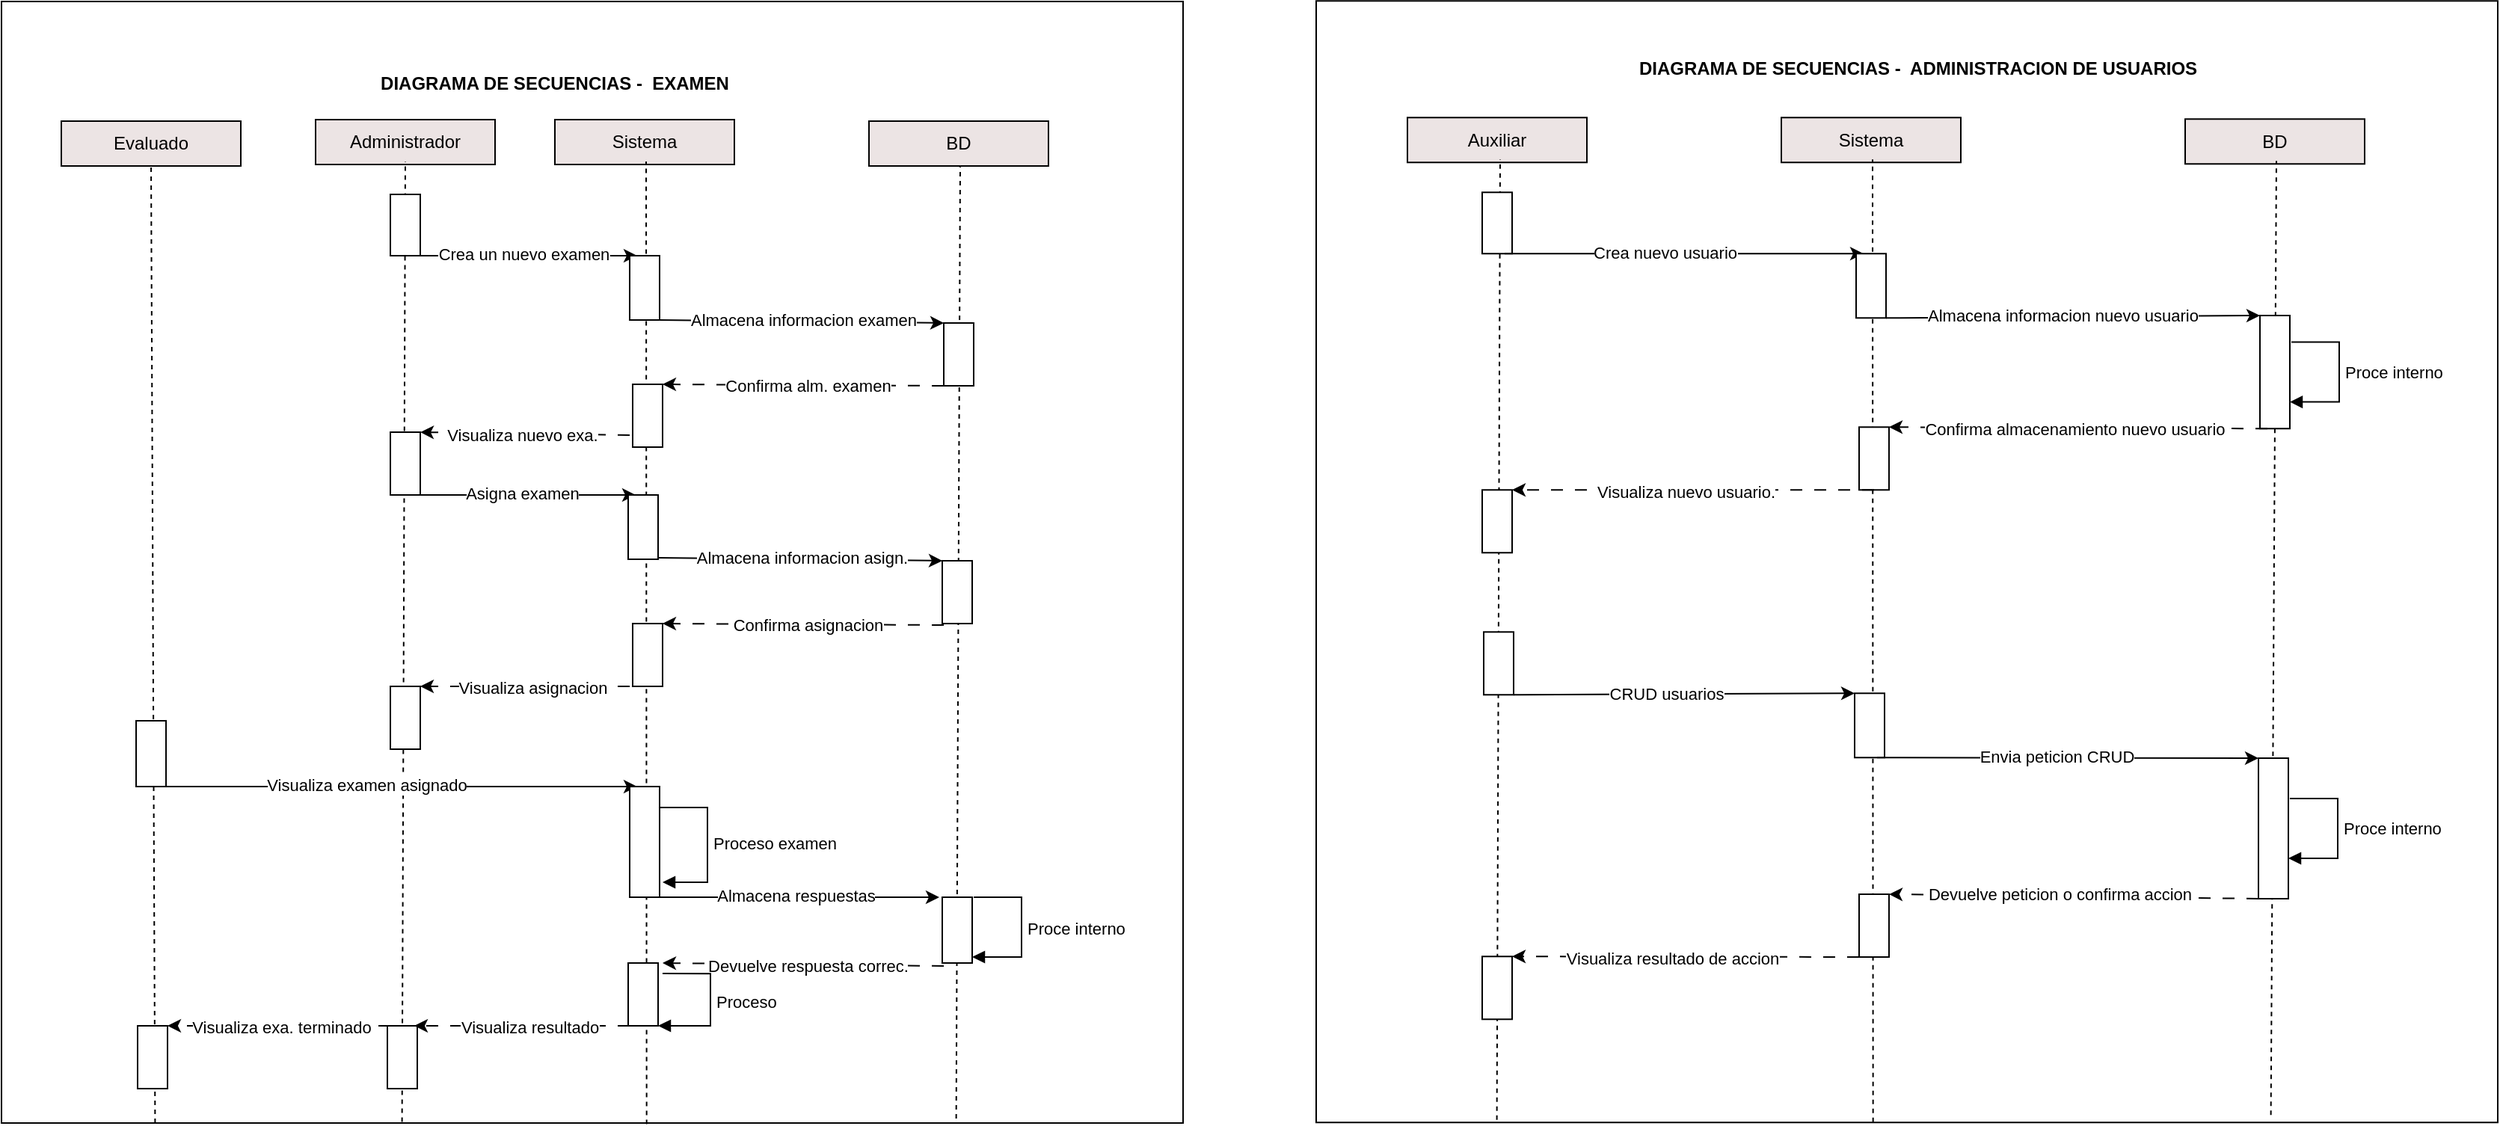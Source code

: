 <mxfile version="24.7.8">
  <diagram name="Página-1" id="tjEfFU8aL_545DcAS6ed">
    <mxGraphModel dx="1674" dy="844" grid="1" gridSize="10" guides="1" tooltips="1" connect="1" arrows="1" fold="1" page="1" pageScale="1" pageWidth="1169" pageHeight="827" math="0" shadow="0">
      <root>
        <mxCell id="0" />
        <mxCell id="1" parent="0" />
        <mxCell id="KIVsGcQKtdyG-_P7PkKO-1" value="" style="rounded=0;whiteSpace=wrap;html=1;shadow=0;glass=0;" parent="1" vertex="1">
          <mxGeometry x="30" y="50" width="790" height="750" as="geometry" />
        </mxCell>
        <mxCell id="KIVsGcQKtdyG-_P7PkKO-2" value="&lt;b&gt;DIAGRAMA DE SECUENCIAS -&amp;nbsp; EXAMEN&lt;/b&gt;" style="text;html=1;align=center;verticalAlign=middle;whiteSpace=wrap;rounded=0;" parent="1" vertex="1">
          <mxGeometry x="215" y="90" width="370" height="30" as="geometry" />
        </mxCell>
        <mxCell id="KIVsGcQKtdyG-_P7PkKO-3" value="Administrador" style="rounded=0;whiteSpace=wrap;html=1;fillColor=#ece4e4;" parent="1" vertex="1">
          <mxGeometry x="240" y="129" width="120" height="30" as="geometry" />
        </mxCell>
        <mxCell id="KIVsGcQKtdyG-_P7PkKO-4" value="Sistema" style="rounded=0;whiteSpace=wrap;html=1;fillColor=#ece4e4;" parent="1" vertex="1">
          <mxGeometry x="400" y="129" width="120" height="30" as="geometry" />
        </mxCell>
        <mxCell id="KIVsGcQKtdyG-_P7PkKO-5" value="BD" style="rounded=0;whiteSpace=wrap;html=1;fillColor=#ece4e4;" parent="1" vertex="1">
          <mxGeometry x="610" y="130" width="120" height="30" as="geometry" />
        </mxCell>
        <mxCell id="KIVsGcQKtdyG-_P7PkKO-6" value="" style="endArrow=none;dashed=1;html=1;rounded=0;entryX=0.5;entryY=1;entryDx=0;entryDy=0;exitX=0.339;exitY=0.999;exitDx=0;exitDy=0;exitPerimeter=0;" parent="1" source="KIVsGcQKtdyG-_P7PkKO-1" edge="1">
          <mxGeometry width="50" height="50" relative="1" as="geometry">
            <mxPoint x="297.02" y="750.1" as="sourcePoint" />
            <mxPoint x="300" y="157" as="targetPoint" />
          </mxGeometry>
        </mxCell>
        <mxCell id="KIVsGcQKtdyG-_P7PkKO-7" value="" style="endArrow=none;dashed=1;html=1;rounded=0;entryX=0.5;entryY=1;entryDx=0;entryDy=0;exitX=0.808;exitY=0.996;exitDx=0;exitDy=0;exitPerimeter=0;" parent="1" source="KIVsGcQKtdyG-_P7PkKO-1" edge="1">
          <mxGeometry width="50" height="50" relative="1" as="geometry">
            <mxPoint x="669" y="691" as="sourcePoint" />
            <mxPoint x="671" y="160" as="targetPoint" />
          </mxGeometry>
        </mxCell>
        <mxCell id="KIVsGcQKtdyG-_P7PkKO-8" value="" style="endArrow=none;dashed=1;html=1;rounded=0;entryX=0.5;entryY=1;entryDx=0;entryDy=0;exitX=0.546;exitY=1.001;exitDx=0;exitDy=0;exitPerimeter=0;" parent="1" source="KIVsGcQKtdyG-_P7PkKO-1" edge="1">
          <mxGeometry width="50" height="50" relative="1" as="geometry">
            <mxPoint x="461.34" y="750.8" as="sourcePoint" />
            <mxPoint x="461" y="157" as="targetPoint" />
          </mxGeometry>
        </mxCell>
        <mxCell id="KIVsGcQKtdyG-_P7PkKO-9" value="" style="rounded=0;whiteSpace=wrap;html=1;" parent="1" vertex="1">
          <mxGeometry x="290" y="179" width="20" height="41" as="geometry" />
        </mxCell>
        <mxCell id="KIVsGcQKtdyG-_P7PkKO-10" value="" style="endArrow=classic;html=1;rounded=0;exitX=0.75;exitY=1;exitDx=0;exitDy=0;entryX=0.25;entryY=0;entryDx=0;entryDy=0;" parent="1" source="KIVsGcQKtdyG-_P7PkKO-9" target="KIVsGcQKtdyG-_P7PkKO-11" edge="1">
          <mxGeometry width="50" height="50" relative="1" as="geometry">
            <mxPoint x="230" y="410" as="sourcePoint" />
            <mxPoint x="370" y="250" as="targetPoint" />
          </mxGeometry>
        </mxCell>
        <mxCell id="KIVsGcQKtdyG-_P7PkKO-21" value="Crea un nuevo examen" style="edgeLabel;html=1;align=center;verticalAlign=middle;resizable=0;points=[];" parent="KIVsGcQKtdyG-_P7PkKO-10" vertex="1" connectable="0">
          <mxGeometry x="-0.263" y="1" relative="1" as="geometry">
            <mxPoint x="18" as="offset" />
          </mxGeometry>
        </mxCell>
        <mxCell id="KIVsGcQKtdyG-_P7PkKO-11" value="" style="rounded=0;whiteSpace=wrap;html=1;" parent="1" vertex="1">
          <mxGeometry x="450" y="220" width="20" height="43" as="geometry" />
        </mxCell>
        <mxCell id="KIVsGcQKtdyG-_P7PkKO-22" value="" style="rounded=0;whiteSpace=wrap;html=1;" parent="1" vertex="1">
          <mxGeometry x="660" y="265" width="20" height="42" as="geometry" />
        </mxCell>
        <mxCell id="KIVsGcQKtdyG-_P7PkKO-24" value="" style="endArrow=classic;html=1;rounded=0;exitX=1;exitY=1;exitDx=0;exitDy=0;entryX=0;entryY=0;entryDx=0;entryDy=0;" parent="1" source="KIVsGcQKtdyG-_P7PkKO-11" target="KIVsGcQKtdyG-_P7PkKO-22" edge="1">
          <mxGeometry width="50" height="50" relative="1" as="geometry">
            <mxPoint x="125" y="260" as="sourcePoint" />
            <mxPoint x="415" y="258" as="targetPoint" />
          </mxGeometry>
        </mxCell>
        <mxCell id="KIVsGcQKtdyG-_P7PkKO-25" value="Almacena informacion examen" style="edgeLabel;html=1;align=center;verticalAlign=middle;resizable=0;points=[];" parent="KIVsGcQKtdyG-_P7PkKO-24" vertex="1" connectable="0">
          <mxGeometry x="-0.263" y="1" relative="1" as="geometry">
            <mxPoint x="26" as="offset" />
          </mxGeometry>
        </mxCell>
        <mxCell id="KIVsGcQKtdyG-_P7PkKO-26" value="" style="rounded=0;whiteSpace=wrap;html=1;" parent="1" vertex="1">
          <mxGeometry x="452" y="306" width="20" height="42" as="geometry" />
        </mxCell>
        <mxCell id="KIVsGcQKtdyG-_P7PkKO-27" value="" style="endArrow=classic;html=1;rounded=0;exitX=0;exitY=1;exitDx=0;exitDy=0;entryX=1;entryY=0;entryDx=0;entryDy=0;dashed=1;dashPattern=8 8;" parent="1" source="KIVsGcQKtdyG-_P7PkKO-22" target="KIVsGcQKtdyG-_P7PkKO-26" edge="1">
          <mxGeometry width="50" height="50" relative="1" as="geometry">
            <mxPoint x="430" y="328" as="sourcePoint" />
            <mxPoint x="670" y="328" as="targetPoint" />
          </mxGeometry>
        </mxCell>
        <mxCell id="KIVsGcQKtdyG-_P7PkKO-29" value="Confirma alm. examen" style="edgeLabel;html=1;align=center;verticalAlign=middle;resizable=0;points=[];" parent="KIVsGcQKtdyG-_P7PkKO-27" vertex="1" connectable="0">
          <mxGeometry x="0.607" y="1" relative="1" as="geometry">
            <mxPoint x="60" as="offset" />
          </mxGeometry>
        </mxCell>
        <mxCell id="KIVsGcQKtdyG-_P7PkKO-31" value="Evaluado" style="rounded=0;whiteSpace=wrap;html=1;fillColor=#ece4e4;" parent="1" vertex="1">
          <mxGeometry x="70" y="130" width="120" height="30" as="geometry" />
        </mxCell>
        <mxCell id="KIVsGcQKtdyG-_P7PkKO-32" value="" style="endArrow=none;dashed=1;html=1;rounded=0;entryX=0.5;entryY=1;entryDx=0;entryDy=0;exitX=0.13;exitY=1;exitDx=0;exitDy=0;exitPerimeter=0;" parent="1" source="KIVsGcQKtdyG-_P7PkKO-1" edge="1">
          <mxGeometry width="50" height="50" relative="1" as="geometry">
            <mxPoint x="127.17" y="750.1" as="sourcePoint" />
            <mxPoint x="130" y="158" as="targetPoint" />
          </mxGeometry>
        </mxCell>
        <mxCell id="KIVsGcQKtdyG-_P7PkKO-33" value="" style="rounded=0;whiteSpace=wrap;html=1;" parent="1" vertex="1">
          <mxGeometry x="120" y="531" width="20" height="44" as="geometry" />
        </mxCell>
        <mxCell id="KIVsGcQKtdyG-_P7PkKO-34" value="" style="rounded=0;whiteSpace=wrap;html=1;" parent="1" vertex="1">
          <mxGeometry x="290" y="338" width="20" height="42" as="geometry" />
        </mxCell>
        <mxCell id="KIVsGcQKtdyG-_P7PkKO-35" value="" style="endArrow=classic;html=1;rounded=0;entryX=1;entryY=0;entryDx=0;entryDy=0;dashed=1;dashPattern=8 8;" parent="1" target="KIVsGcQKtdyG-_P7PkKO-34" edge="1">
          <mxGeometry width="50" height="50" relative="1" as="geometry">
            <mxPoint x="450" y="340" as="sourcePoint" />
            <mxPoint x="508" y="367" as="targetPoint" />
          </mxGeometry>
        </mxCell>
        <mxCell id="KIVsGcQKtdyG-_P7PkKO-36" value="Visualiza nuevo exa." style="edgeLabel;html=1;align=center;verticalAlign=middle;resizable=0;points=[];" parent="KIVsGcQKtdyG-_P7PkKO-35" vertex="1" connectable="0">
          <mxGeometry x="0.607" y="1" relative="1" as="geometry">
            <mxPoint x="40" as="offset" />
          </mxGeometry>
        </mxCell>
        <mxCell id="KIVsGcQKtdyG-_P7PkKO-37" value="" style="endArrow=classic;html=1;rounded=0;exitX=0.75;exitY=1;exitDx=0;exitDy=0;entryX=0.25;entryY=0;entryDx=0;entryDy=0;" parent="1" target="KIVsGcQKtdyG-_P7PkKO-39" edge="1">
          <mxGeometry width="50" height="50" relative="1" as="geometry">
            <mxPoint x="140" y="575" as="sourcePoint" />
            <mxPoint x="290" y="573" as="targetPoint" />
          </mxGeometry>
        </mxCell>
        <mxCell id="KIVsGcQKtdyG-_P7PkKO-38" value="Visualiza examen asignado" style="edgeLabel;html=1;align=center;verticalAlign=middle;resizable=0;points=[];" parent="KIVsGcQKtdyG-_P7PkKO-37" vertex="1" connectable="0">
          <mxGeometry x="-0.263" y="1" relative="1" as="geometry">
            <mxPoint x="18" as="offset" />
          </mxGeometry>
        </mxCell>
        <mxCell id="KIVsGcQKtdyG-_P7PkKO-39" value="" style="rounded=0;whiteSpace=wrap;html=1;" parent="1" vertex="1">
          <mxGeometry x="450" y="575" width="20" height="74" as="geometry" />
        </mxCell>
        <mxCell id="KIVsGcQKtdyG-_P7PkKO-43" value="Proceso examen" style="html=1;align=left;spacingLeft=2;endArrow=block;rounded=0;edgeStyle=orthogonalEdgeStyle;curved=0;rounded=0;" parent="1" source="KIVsGcQKtdyG-_P7PkKO-39" edge="1">
          <mxGeometry relative="1" as="geometry">
            <mxPoint x="472" y="597" as="sourcePoint" />
            <Array as="points">
              <mxPoint x="502" y="589" />
              <mxPoint x="502" y="639" />
            </Array>
            <mxPoint x="472" y="639" as="targetPoint" />
          </mxGeometry>
        </mxCell>
        <mxCell id="KIVsGcQKtdyG-_P7PkKO-44" value="" style="rounded=0;whiteSpace=wrap;html=1;" parent="1" vertex="1">
          <mxGeometry x="659" y="649" width="20" height="44" as="geometry" />
        </mxCell>
        <mxCell id="KIVsGcQKtdyG-_P7PkKO-45" value="" style="endArrow=classic;html=1;rounded=0;exitX=0.5;exitY=1;exitDx=0;exitDy=0;entryX=0.25;entryY=0;entryDx=0;entryDy=0;" parent="1" edge="1">
          <mxGeometry width="50" height="50" relative="1" as="geometry">
            <mxPoint x="453" y="649" as="sourcePoint" />
            <mxPoint x="657" y="649" as="targetPoint" />
          </mxGeometry>
        </mxCell>
        <mxCell id="KIVsGcQKtdyG-_P7PkKO-46" value="Almacena respuestas" style="edgeLabel;html=1;align=center;verticalAlign=middle;resizable=0;points=[];" parent="KIVsGcQKtdyG-_P7PkKO-45" vertex="1" connectable="0">
          <mxGeometry x="-0.263" y="1" relative="1" as="geometry">
            <mxPoint x="33" as="offset" />
          </mxGeometry>
        </mxCell>
        <mxCell id="KIVsGcQKtdyG-_P7PkKO-47" value="" style="rounded=0;whiteSpace=wrap;html=1;" parent="1" vertex="1">
          <mxGeometry x="449" y="693" width="20" height="42" as="geometry" />
        </mxCell>
        <mxCell id="KIVsGcQKtdyG-_P7PkKO-48" value="" style="endArrow=classic;html=1;rounded=0;exitX=0;exitY=1;exitDx=0;exitDy=0;entryX=1;entryY=0;entryDx=0;entryDy=0;dashed=1;dashPattern=8 8;" parent="1" edge="1">
          <mxGeometry width="50" height="50" relative="1" as="geometry">
            <mxPoint x="660" y="695" as="sourcePoint" />
            <mxPoint x="472" y="693" as="targetPoint" />
          </mxGeometry>
        </mxCell>
        <mxCell id="KIVsGcQKtdyG-_P7PkKO-49" value="Devuelve respuesta correc." style="edgeLabel;html=1;align=center;verticalAlign=middle;resizable=0;points=[];" parent="KIVsGcQKtdyG-_P7PkKO-48" vertex="1" connectable="0">
          <mxGeometry x="0.607" y="1" relative="1" as="geometry">
            <mxPoint x="60" as="offset" />
          </mxGeometry>
        </mxCell>
        <mxCell id="KIVsGcQKtdyG-_P7PkKO-50" value="Proce interno" style="html=1;align=left;spacingLeft=2;endArrow=block;rounded=0;edgeStyle=orthogonalEdgeStyle;curved=0;rounded=0;" parent="1" edge="1">
          <mxGeometry relative="1" as="geometry">
            <mxPoint x="680" y="649" as="sourcePoint" />
            <Array as="points">
              <mxPoint x="712" y="649" />
              <mxPoint x="712" y="689" />
              <mxPoint x="679" y="689" />
            </Array>
            <mxPoint x="679" y="689" as="targetPoint" />
          </mxGeometry>
        </mxCell>
        <mxCell id="KIVsGcQKtdyG-_P7PkKO-66" value="" style="endArrow=classic;html=1;rounded=0;exitX=0.75;exitY=1;exitDx=0;exitDy=0;entryX=0.25;entryY=0;entryDx=0;entryDy=0;" parent="1" target="KIVsGcQKtdyG-_P7PkKO-68" edge="1">
          <mxGeometry width="50" height="50" relative="1" as="geometry">
            <mxPoint x="304" y="380" as="sourcePoint" />
            <mxPoint x="369" y="410" as="targetPoint" />
          </mxGeometry>
        </mxCell>
        <mxCell id="KIVsGcQKtdyG-_P7PkKO-67" value="Asigna examen" style="edgeLabel;html=1;align=center;verticalAlign=middle;resizable=0;points=[];" parent="KIVsGcQKtdyG-_P7PkKO-66" vertex="1" connectable="0">
          <mxGeometry x="-0.263" y="1" relative="1" as="geometry">
            <mxPoint x="18" as="offset" />
          </mxGeometry>
        </mxCell>
        <mxCell id="KIVsGcQKtdyG-_P7PkKO-68" value="" style="rounded=0;whiteSpace=wrap;html=1;" parent="1" vertex="1">
          <mxGeometry x="449" y="380" width="20" height="43" as="geometry" />
        </mxCell>
        <mxCell id="KIVsGcQKtdyG-_P7PkKO-69" value="" style="rounded=0;whiteSpace=wrap;html=1;" parent="1" vertex="1">
          <mxGeometry x="659" y="424" width="20" height="42" as="geometry" />
        </mxCell>
        <mxCell id="KIVsGcQKtdyG-_P7PkKO-70" value="" style="endArrow=classic;html=1;rounded=0;exitX=1;exitY=1;exitDx=0;exitDy=0;entryX=0;entryY=0;entryDx=0;entryDy=0;" parent="1" target="KIVsGcQKtdyG-_P7PkKO-69" edge="1">
          <mxGeometry width="50" height="50" relative="1" as="geometry">
            <mxPoint x="469" y="422" as="sourcePoint" />
            <mxPoint x="414" y="417" as="targetPoint" />
          </mxGeometry>
        </mxCell>
        <mxCell id="KIVsGcQKtdyG-_P7PkKO-71" value="Almacena informacion asign." style="edgeLabel;html=1;align=center;verticalAlign=middle;resizable=0;points=[];" parent="KIVsGcQKtdyG-_P7PkKO-70" vertex="1" connectable="0">
          <mxGeometry x="-0.263" y="1" relative="1" as="geometry">
            <mxPoint x="26" as="offset" />
          </mxGeometry>
        </mxCell>
        <mxCell id="KIVsGcQKtdyG-_P7PkKO-74" value="" style="rounded=0;whiteSpace=wrap;html=1;" parent="1" vertex="1">
          <mxGeometry x="452" y="466" width="20" height="42" as="geometry" />
        </mxCell>
        <mxCell id="KIVsGcQKtdyG-_P7PkKO-75" value="" style="endArrow=classic;html=1;rounded=0;exitX=0;exitY=1;exitDx=0;exitDy=0;entryX=1;entryY=0;entryDx=0;entryDy=0;dashed=1;dashPattern=8 8;" parent="1" target="KIVsGcQKtdyG-_P7PkKO-74" edge="1">
          <mxGeometry width="50" height="50" relative="1" as="geometry">
            <mxPoint x="660" y="467" as="sourcePoint" />
            <mxPoint x="670" y="488" as="targetPoint" />
          </mxGeometry>
        </mxCell>
        <mxCell id="KIVsGcQKtdyG-_P7PkKO-76" value="Confirma asignacion" style="edgeLabel;html=1;align=center;verticalAlign=middle;resizable=0;points=[];" parent="KIVsGcQKtdyG-_P7PkKO-75" vertex="1" connectable="0">
          <mxGeometry x="0.607" y="1" relative="1" as="geometry">
            <mxPoint x="60" as="offset" />
          </mxGeometry>
        </mxCell>
        <mxCell id="KIVsGcQKtdyG-_P7PkKO-80" value="" style="rounded=0;whiteSpace=wrap;html=1;" parent="1" vertex="1">
          <mxGeometry x="290" y="508" width="20" height="42" as="geometry" />
        </mxCell>
        <mxCell id="KIVsGcQKtdyG-_P7PkKO-81" value="" style="endArrow=classic;html=1;rounded=0;entryX=1;entryY=0;entryDx=0;entryDy=0;dashed=1;dashPattern=8 8;" parent="1" target="KIVsGcQKtdyG-_P7PkKO-80" edge="1">
          <mxGeometry width="50" height="50" relative="1" as="geometry">
            <mxPoint x="450" y="508" as="sourcePoint" />
            <mxPoint x="528" y="530" as="targetPoint" />
          </mxGeometry>
        </mxCell>
        <mxCell id="KIVsGcQKtdyG-_P7PkKO-82" value="Visualiza asignacion" style="edgeLabel;html=1;align=center;verticalAlign=middle;resizable=0;points=[];" parent="KIVsGcQKtdyG-_P7PkKO-81" vertex="1" connectable="0">
          <mxGeometry x="0.607" y="1" relative="1" as="geometry">
            <mxPoint x="47" as="offset" />
          </mxGeometry>
        </mxCell>
        <mxCell id="KIVsGcQKtdyG-_P7PkKO-83" value="" style="rounded=0;whiteSpace=wrap;html=1;" parent="1" vertex="1">
          <mxGeometry x="121" y="735" width="20" height="42" as="geometry" />
        </mxCell>
        <mxCell id="KIVsGcQKtdyG-_P7PkKO-84" value="" style="rounded=0;whiteSpace=wrap;html=1;" parent="1" vertex="1">
          <mxGeometry x="288" y="735" width="20" height="42" as="geometry" />
        </mxCell>
        <mxCell id="KIVsGcQKtdyG-_P7PkKO-86" value="" style="endArrow=classic;html=1;rounded=0;entryX=1;entryY=0;entryDx=0;entryDy=0;dashed=1;dashPattern=8 8;" parent="1" target="KIVsGcQKtdyG-_P7PkKO-83" edge="1">
          <mxGeometry width="50" height="50" relative="1" as="geometry">
            <mxPoint x="290" y="735" as="sourcePoint" />
            <mxPoint x="261" y="735" as="targetPoint" />
          </mxGeometry>
        </mxCell>
        <mxCell id="KIVsGcQKtdyG-_P7PkKO-87" value="Visualiza exa. terminado" style="edgeLabel;html=1;align=center;verticalAlign=middle;resizable=0;points=[];" parent="KIVsGcQKtdyG-_P7PkKO-86" vertex="1" connectable="0">
          <mxGeometry x="0.607" y="1" relative="1" as="geometry">
            <mxPoint x="46" as="offset" />
          </mxGeometry>
        </mxCell>
        <mxCell id="KIVsGcQKtdyG-_P7PkKO-88" value="" style="endArrow=classic;html=1;rounded=0;entryX=1;entryY=0;entryDx=0;entryDy=0;dashed=1;dashPattern=8 8;" parent="1" edge="1">
          <mxGeometry width="50" height="50" relative="1" as="geometry">
            <mxPoint x="450" y="735" as="sourcePoint" />
            <mxPoint x="306" y="735" as="targetPoint" />
          </mxGeometry>
        </mxCell>
        <mxCell id="KIVsGcQKtdyG-_P7PkKO-89" value="Visualiza resultado" style="edgeLabel;html=1;align=center;verticalAlign=middle;resizable=0;points=[];" parent="KIVsGcQKtdyG-_P7PkKO-88" vertex="1" connectable="0">
          <mxGeometry x="0.607" y="1" relative="1" as="geometry">
            <mxPoint x="48" as="offset" />
          </mxGeometry>
        </mxCell>
        <mxCell id="KIVsGcQKtdyG-_P7PkKO-91" value="Proceso" style="html=1;align=left;spacingLeft=2;endArrow=block;rounded=0;edgeStyle=orthogonalEdgeStyle;curved=0;rounded=0;entryX=1;entryY=1;entryDx=0;entryDy=0;" parent="1" target="KIVsGcQKtdyG-_P7PkKO-47" edge="1">
          <mxGeometry relative="1" as="geometry">
            <mxPoint x="472" y="700.06" as="sourcePoint" />
            <Array as="points">
              <mxPoint x="504" y="700" />
              <mxPoint x="504" y="735" />
            </Array>
            <mxPoint x="474" y="750.06" as="targetPoint" />
          </mxGeometry>
        </mxCell>
        <mxCell id="KIVsGcQKtdyG-_P7PkKO-92" value="" style="rounded=0;whiteSpace=wrap;html=1;shadow=0;glass=0;" parent="1" vertex="1">
          <mxGeometry x="909" y="49.63" width="790" height="750" as="geometry" />
        </mxCell>
        <mxCell id="KIVsGcQKtdyG-_P7PkKO-93" value="&lt;b&gt;DIAGRAMA DE SECUENCIAS -&amp;nbsp; ADMINISTRACION DE USUARIOS&lt;/b&gt;" style="text;html=1;align=center;verticalAlign=middle;whiteSpace=wrap;rounded=0;" parent="1" vertex="1">
          <mxGeometry x="1084" y="80" width="455" height="30" as="geometry" />
        </mxCell>
        <mxCell id="KIVsGcQKtdyG-_P7PkKO-94" value="Auxiliar" style="rounded=0;whiteSpace=wrap;html=1;fillColor=#ece4e4;" parent="1" vertex="1">
          <mxGeometry x="970" y="127.63" width="120" height="30" as="geometry" />
        </mxCell>
        <mxCell id="KIVsGcQKtdyG-_P7PkKO-95" value="Sistema" style="rounded=0;whiteSpace=wrap;html=1;fillColor=#ece4e4;" parent="1" vertex="1">
          <mxGeometry x="1220" y="127.63" width="120" height="30" as="geometry" />
        </mxCell>
        <mxCell id="KIVsGcQKtdyG-_P7PkKO-96" value="BD" style="rounded=0;whiteSpace=wrap;html=1;fillColor=#ece4e4;" parent="1" vertex="1">
          <mxGeometry x="1490" y="128.63" width="120" height="30" as="geometry" />
        </mxCell>
        <mxCell id="KIVsGcQKtdyG-_P7PkKO-97" value="" style="endArrow=none;dashed=1;html=1;rounded=0;entryX=0.5;entryY=1;entryDx=0;entryDy=0;exitX=0.339;exitY=0.999;exitDx=0;exitDy=0;exitPerimeter=0;" parent="1" edge="1">
          <mxGeometry width="50" height="50" relative="1" as="geometry">
            <mxPoint x="1029.81" y="797.88" as="sourcePoint" />
            <mxPoint x="1032" y="155.63" as="targetPoint" />
          </mxGeometry>
        </mxCell>
        <mxCell id="KIVsGcQKtdyG-_P7PkKO-98" value="" style="endArrow=none;dashed=1;html=1;rounded=0;entryX=0.5;entryY=1;entryDx=0;entryDy=0;exitX=0.808;exitY=0.996;exitDx=0;exitDy=0;exitPerimeter=0;" parent="1" edge="1">
          <mxGeometry width="50" height="50" relative="1" as="geometry">
            <mxPoint x="1547.32" y="794.63" as="sourcePoint" />
            <mxPoint x="1551" y="156.63" as="targetPoint" />
          </mxGeometry>
        </mxCell>
        <mxCell id="KIVsGcQKtdyG-_P7PkKO-99" value="" style="endArrow=none;dashed=1;html=1;rounded=0;entryX=0.5;entryY=1;entryDx=0;entryDy=0;exitX=0.546;exitY=1.001;exitDx=0;exitDy=0;exitPerimeter=0;" parent="1" edge="1">
          <mxGeometry width="50" height="50" relative="1" as="geometry">
            <mxPoint x="1281.34" y="799.38" as="sourcePoint" />
            <mxPoint x="1281" y="155.63" as="targetPoint" />
          </mxGeometry>
        </mxCell>
        <mxCell id="KIVsGcQKtdyG-_P7PkKO-100" value="" style="rounded=0;whiteSpace=wrap;html=1;" parent="1" vertex="1">
          <mxGeometry x="1020" y="177.63" width="20" height="41" as="geometry" />
        </mxCell>
        <mxCell id="KIVsGcQKtdyG-_P7PkKO-101" value="" style="endArrow=classic;html=1;rounded=0;exitX=0.75;exitY=1;exitDx=0;exitDy=0;entryX=0.25;entryY=0;entryDx=0;entryDy=0;" parent="1" source="KIVsGcQKtdyG-_P7PkKO-100" target="KIVsGcQKtdyG-_P7PkKO-103" edge="1">
          <mxGeometry width="50" height="50" relative="1" as="geometry">
            <mxPoint x="960" y="408.63" as="sourcePoint" />
            <mxPoint x="1185" y="218.63" as="targetPoint" />
          </mxGeometry>
        </mxCell>
        <mxCell id="KIVsGcQKtdyG-_P7PkKO-102" value="Crea nuevo usuario" style="edgeLabel;html=1;align=center;verticalAlign=middle;resizable=0;points=[];" parent="KIVsGcQKtdyG-_P7PkKO-101" vertex="1" connectable="0">
          <mxGeometry x="-0.263" y="1" relative="1" as="geometry">
            <mxPoint x="18" as="offset" />
          </mxGeometry>
        </mxCell>
        <mxCell id="KIVsGcQKtdyG-_P7PkKO-103" value="" style="rounded=0;whiteSpace=wrap;html=1;" parent="1" vertex="1">
          <mxGeometry x="1270" y="218.63" width="20" height="43" as="geometry" />
        </mxCell>
        <mxCell id="KIVsGcQKtdyG-_P7PkKO-104" value="" style="rounded=0;whiteSpace=wrap;html=1;" parent="1" vertex="1">
          <mxGeometry x="1540" y="260" width="20" height="75.63" as="geometry" />
        </mxCell>
        <mxCell id="KIVsGcQKtdyG-_P7PkKO-105" value="" style="endArrow=classic;html=1;rounded=0;exitX=1;exitY=1;exitDx=0;exitDy=0;entryX=0;entryY=0;entryDx=0;entryDy=0;" parent="1" source="KIVsGcQKtdyG-_P7PkKO-103" target="KIVsGcQKtdyG-_P7PkKO-104" edge="1">
          <mxGeometry width="50" height="50" relative="1" as="geometry">
            <mxPoint x="945" y="258.63" as="sourcePoint" />
            <mxPoint x="1480" y="263.63" as="targetPoint" />
          </mxGeometry>
        </mxCell>
        <mxCell id="KIVsGcQKtdyG-_P7PkKO-106" value="Almacena informacion nuevo usuario" style="edgeLabel;html=1;align=center;verticalAlign=middle;resizable=0;points=[];" parent="KIVsGcQKtdyG-_P7PkKO-105" vertex="1" connectable="0">
          <mxGeometry x="-0.263" y="1" relative="1" as="geometry">
            <mxPoint x="26" as="offset" />
          </mxGeometry>
        </mxCell>
        <mxCell id="KIVsGcQKtdyG-_P7PkKO-107" value="" style="rounded=0;whiteSpace=wrap;html=1;" parent="1" vertex="1">
          <mxGeometry x="1272" y="334.63" width="20" height="42" as="geometry" />
        </mxCell>
        <mxCell id="KIVsGcQKtdyG-_P7PkKO-108" value="" style="endArrow=classic;html=1;rounded=0;exitX=0.25;exitY=1;exitDx=0;exitDy=0;entryX=1;entryY=0;entryDx=0;entryDy=0;dashed=1;dashPattern=8 8;" parent="1" source="KIVsGcQKtdyG-_P7PkKO-104" target="KIVsGcQKtdyG-_P7PkKO-107" edge="1">
          <mxGeometry width="50" height="50" relative="1" as="geometry">
            <mxPoint x="1480" y="335.63" as="sourcePoint" />
            <mxPoint x="1490" y="356.63" as="targetPoint" />
          </mxGeometry>
        </mxCell>
        <mxCell id="KIVsGcQKtdyG-_P7PkKO-109" value="Confirma almacenamiento nuevo usuario" style="edgeLabel;html=1;align=center;verticalAlign=middle;resizable=0;points=[];" parent="KIVsGcQKtdyG-_P7PkKO-108" vertex="1" connectable="0">
          <mxGeometry x="0.607" y="1" relative="1" as="geometry">
            <mxPoint x="74" as="offset" />
          </mxGeometry>
        </mxCell>
        <mxCell id="KIVsGcQKtdyG-_P7PkKO-113" value="" style="rounded=0;whiteSpace=wrap;html=1;" parent="1" vertex="1">
          <mxGeometry x="1020" y="376.63" width="20" height="42" as="geometry" />
        </mxCell>
        <mxCell id="KIVsGcQKtdyG-_P7PkKO-114" value="" style="endArrow=classic;html=1;rounded=0;entryX=1;entryY=0;entryDx=0;entryDy=0;dashed=1;dashPattern=8 8;exitX=0.5;exitY=1;exitDx=0;exitDy=0;" parent="1" source="KIVsGcQKtdyG-_P7PkKO-107" target="KIVsGcQKtdyG-_P7PkKO-113" edge="1">
          <mxGeometry width="50" height="50" relative="1" as="geometry">
            <mxPoint x="1180" y="368.63" as="sourcePoint" />
            <mxPoint x="1238" y="395.63" as="targetPoint" />
          </mxGeometry>
        </mxCell>
        <mxCell id="KIVsGcQKtdyG-_P7PkKO-115" value="Visualiza nuevo usuario." style="edgeLabel;html=1;align=center;verticalAlign=middle;resizable=0;points=[];" parent="KIVsGcQKtdyG-_P7PkKO-114" vertex="1" connectable="0">
          <mxGeometry x="0.607" y="1" relative="1" as="geometry">
            <mxPoint x="68" as="offset" />
          </mxGeometry>
        </mxCell>
        <mxCell id="KIVsGcQKtdyG-_P7PkKO-126" value="Proce interno" style="html=1;align=left;spacingLeft=2;endArrow=block;rounded=0;edgeStyle=orthogonalEdgeStyle;curved=0;rounded=0;" parent="1" edge="1">
          <mxGeometry relative="1" as="geometry">
            <mxPoint x="1560" y="582.98" as="sourcePoint" />
            <Array as="points">
              <mxPoint x="1592" y="582.98" />
              <mxPoint x="1592" y="622.98" />
              <mxPoint x="1559" y="622.98" />
            </Array>
            <mxPoint x="1559" y="622.98" as="targetPoint" />
          </mxGeometry>
        </mxCell>
        <mxCell id="KIVsGcQKtdyG-_P7PkKO-127" value="" style="endArrow=classic;html=1;rounded=0;entryX=0;entryY=0;entryDx=0;entryDy=0;exitX=1;exitY=1;exitDx=0;exitDy=0;" parent="1" source="KIVsGcQKtdyG-_P7PkKO-146" target="KIVsGcQKtdyG-_P7PkKO-129" edge="1">
          <mxGeometry width="50" height="50" relative="1" as="geometry">
            <mxPoint x="1060" y="510" as="sourcePoint" />
            <mxPoint x="1184" y="488.63" as="targetPoint" />
          </mxGeometry>
        </mxCell>
        <mxCell id="KIVsGcQKtdyG-_P7PkKO-128" value="CRUD usuarios" style="edgeLabel;html=1;align=center;verticalAlign=middle;resizable=0;points=[];" parent="KIVsGcQKtdyG-_P7PkKO-127" vertex="1" connectable="0">
          <mxGeometry x="-0.263" y="1" relative="1" as="geometry">
            <mxPoint x="18" as="offset" />
          </mxGeometry>
        </mxCell>
        <mxCell id="KIVsGcQKtdyG-_P7PkKO-129" value="" style="rounded=0;whiteSpace=wrap;html=1;" parent="1" vertex="1">
          <mxGeometry x="1269" y="512.63" width="20" height="43" as="geometry" />
        </mxCell>
        <mxCell id="KIVsGcQKtdyG-_P7PkKO-130" value="" style="rounded=0;whiteSpace=wrap;html=1;" parent="1" vertex="1">
          <mxGeometry x="1539" y="556" width="20" height="94" as="geometry" />
        </mxCell>
        <mxCell id="KIVsGcQKtdyG-_P7PkKO-131" value="" style="endArrow=classic;html=1;rounded=0;exitX=0.75;exitY=1;exitDx=0;exitDy=0;entryX=0;entryY=0;entryDx=0;entryDy=0;" parent="1" source="KIVsGcQKtdyG-_P7PkKO-129" target="KIVsGcQKtdyG-_P7PkKO-130" edge="1">
          <mxGeometry width="50" height="50" relative="1" as="geometry">
            <mxPoint x="1289" y="530.63" as="sourcePoint" />
            <mxPoint x="1479" y="532.63" as="targetPoint" />
          </mxGeometry>
        </mxCell>
        <mxCell id="KIVsGcQKtdyG-_P7PkKO-132" value="Envia peticion CRUD" style="edgeLabel;html=1;align=center;verticalAlign=middle;resizable=0;points=[];" parent="KIVsGcQKtdyG-_P7PkKO-131" vertex="1" connectable="0">
          <mxGeometry x="-0.263" y="1" relative="1" as="geometry">
            <mxPoint x="26" as="offset" />
          </mxGeometry>
        </mxCell>
        <mxCell id="KIVsGcQKtdyG-_P7PkKO-133" value="" style="rounded=0;whiteSpace=wrap;html=1;" parent="1" vertex="1">
          <mxGeometry x="1272" y="647" width="20" height="42" as="geometry" />
        </mxCell>
        <mxCell id="KIVsGcQKtdyG-_P7PkKO-134" value="" style="endArrow=classic;html=1;rounded=0;exitX=0;exitY=1;exitDx=0;exitDy=0;entryX=1;entryY=0;entryDx=0;entryDy=0;dashed=1;dashPattern=8 8;" parent="1" source="KIVsGcQKtdyG-_P7PkKO-130" target="KIVsGcQKtdyG-_P7PkKO-133" edge="1">
          <mxGeometry width="50" height="50" relative="1" as="geometry">
            <mxPoint x="1480" y="575.63" as="sourcePoint" />
            <mxPoint x="1490" y="596.63" as="targetPoint" />
          </mxGeometry>
        </mxCell>
        <mxCell id="KIVsGcQKtdyG-_P7PkKO-135" value="Devuelve peticion o confirma accion" style="edgeLabel;html=1;align=center;verticalAlign=middle;resizable=0;points=[];" parent="KIVsGcQKtdyG-_P7PkKO-134" vertex="1" connectable="0">
          <mxGeometry x="0.607" y="1" relative="1" as="geometry">
            <mxPoint x="65" y="-2" as="offset" />
          </mxGeometry>
        </mxCell>
        <mxCell id="KIVsGcQKtdyG-_P7PkKO-136" value="" style="rounded=0;whiteSpace=wrap;html=1;" parent="1" vertex="1">
          <mxGeometry x="1020" y="688.63" width="20" height="42" as="geometry" />
        </mxCell>
        <mxCell id="KIVsGcQKtdyG-_P7PkKO-137" value="" style="endArrow=classic;html=1;rounded=0;entryX=1;entryY=0;entryDx=0;entryDy=0;dashed=1;dashPattern=8 8;exitX=0;exitY=1;exitDx=0;exitDy=0;" parent="1" source="KIVsGcQKtdyG-_P7PkKO-133" target="KIVsGcQKtdyG-_P7PkKO-136" edge="1">
          <mxGeometry width="50" height="50" relative="1" as="geometry">
            <mxPoint x="1180" y="664.63" as="sourcePoint" />
            <mxPoint x="1258" y="686.63" as="targetPoint" />
          </mxGeometry>
        </mxCell>
        <mxCell id="KIVsGcQKtdyG-_P7PkKO-138" value="Visualiza resultado de accion" style="edgeLabel;html=1;align=center;verticalAlign=middle;resizable=0;points=[];" parent="KIVsGcQKtdyG-_P7PkKO-137" vertex="1" connectable="0">
          <mxGeometry x="0.607" y="1" relative="1" as="geometry">
            <mxPoint x="61" as="offset" />
          </mxGeometry>
        </mxCell>
        <mxCell id="KIVsGcQKtdyG-_P7PkKO-146" value="" style="rounded=0;whiteSpace=wrap;html=1;" parent="1" vertex="1">
          <mxGeometry x="1021" y="471.63" width="20" height="42" as="geometry" />
        </mxCell>
        <mxCell id="KIVsGcQKtdyG-_P7PkKO-148" value="Proce interno" style="html=1;align=left;spacingLeft=2;endArrow=block;rounded=0;edgeStyle=orthogonalEdgeStyle;curved=0;rounded=0;" parent="1" edge="1">
          <mxGeometry relative="1" as="geometry">
            <mxPoint x="1561" y="277.8" as="sourcePoint" />
            <Array as="points">
              <mxPoint x="1593" y="277.8" />
              <mxPoint x="1593" y="317.8" />
              <mxPoint x="1560" y="317.8" />
            </Array>
            <mxPoint x="1560" y="317.8" as="targetPoint" />
          </mxGeometry>
        </mxCell>
      </root>
    </mxGraphModel>
  </diagram>
</mxfile>
